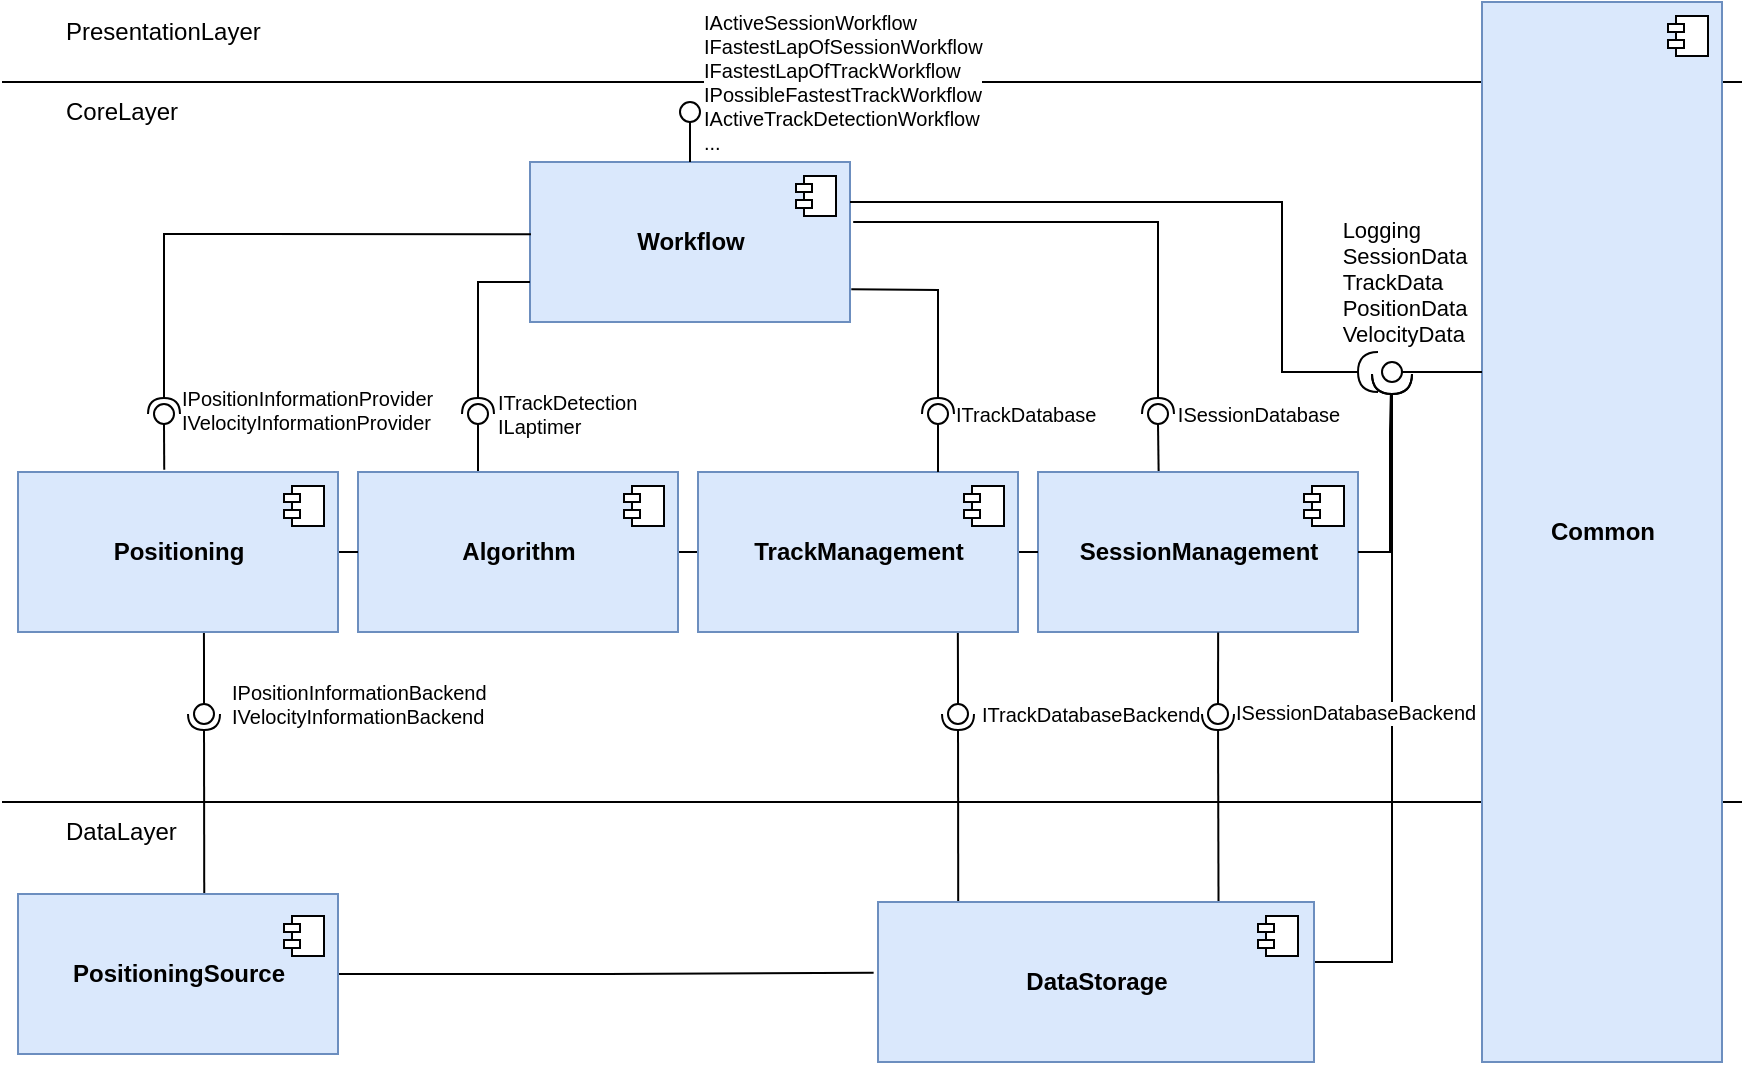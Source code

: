 <mxfile version="16.4.0" type="device"><diagram id="athJ8mwjj7PA7Kl8kWIN" name="Page-1"><mxGraphModel dx="2234" dy="838" grid="1" gridSize="10" guides="1" tooltips="1" connect="1" arrows="1" fold="1" page="1" pageScale="1" pageWidth="850" pageHeight="1100" math="0" shadow="0"><root><mxCell id="0"/><mxCell id="1" parent="0"/><mxCell id="EDs-BTN5q0Q70wiCYz1b-10" style="edgeStyle=orthogonalEdgeStyle;rounded=0;orthogonalLoop=1;jettySize=auto;html=1;endArrow=none;endFill=0;startArrow=none;" edge="1" parent="1" source="EDs-BTN5q0Q70wiCYz1b-18"><mxGeometry relative="1" as="geometry"><mxPoint x="636" y="490" as="targetPoint"/><Array as="points"><mxPoint x="675" y="490"/><mxPoint x="636" y="490"/></Array></mxGeometry></mxCell><mxCell id="EDs-BTN5q0Q70wiCYz1b-3" value="" style="endArrow=none;html=1;rounded=0;" edge="1" parent="1"><mxGeometry width="50" height="50" relative="1" as="geometry"><mxPoint x="-20" y="50" as="sourcePoint"/><mxPoint x="850" y="50" as="targetPoint"/></mxGeometry></mxCell><mxCell id="kEKHqbVq3o5t-LthT2aJ-53" value="" style="rounded=0;orthogonalLoop=1;jettySize=auto;html=1;endArrow=none;endFill=0;sketch=0;sourcePerimeterSpacing=0;targetPerimeterSpacing=0;fontSize=10;exitX=0.377;exitY=-0.002;exitDx=0;exitDy=0;exitPerimeter=0;" parent="1" source="6ci1dz0SeJEJY5E0DbIN-6" target="kEKHqbVq3o5t-LthT2aJ-55" edge="1"><mxGeometry relative="1" as="geometry"><mxPoint x="573" y="205" as="sourcePoint"/></mxGeometry></mxCell><mxCell id="kEKHqbVq3o5t-LthT2aJ-57" value="&lt;div style=&quot;text-align: left&quot;&gt;ISessionDatabase&lt;/div&gt;" style="edgeLabel;html=1;align=center;verticalAlign=middle;resizable=0;points=[];fontSize=10;" parent="kEKHqbVq3o5t-LthT2aJ-53" vertex="1" connectable="0"><mxGeometry x="-0.64" relative="1" as="geometry"><mxPoint x="49" y="-25" as="offset"/></mxGeometry></mxCell><mxCell id="kEKHqbVq3o5t-LthT2aJ-41" value="" style="rounded=0;orthogonalLoop=1;jettySize=auto;html=1;endArrow=none;endFill=0;sketch=0;sourcePerimeterSpacing=0;targetPerimeterSpacing=0;fontSize=10;exitX=0.375;exitY=-0.001;exitDx=0;exitDy=0;exitPerimeter=0;" parent="1" source="6ci1dz0SeJEJY5E0DbIN-8" target="kEKHqbVq3o5t-LthT2aJ-43" edge="1"><mxGeometry relative="1" as="geometry"><mxPoint x="263" y="195" as="sourcePoint"/></mxGeometry></mxCell><mxCell id="kEKHqbVq3o5t-LthT2aJ-44" value="ITrackDetection&lt;br&gt;ILaptimer" style="edgeLabel;html=1;align=left;verticalAlign=middle;resizable=0;points=[];fontSize=10;" parent="kEKHqbVq3o5t-LthT2aJ-41" vertex="1" connectable="0"><mxGeometry x="-0.487" relative="1" as="geometry"><mxPoint x="8" y="-23" as="offset"/></mxGeometry></mxCell><mxCell id="EDs-BTN5q0Q70wiCYz1b-17" style="edgeStyle=orthogonalEdgeStyle;rounded=0;orthogonalLoop=1;jettySize=auto;html=1;exitX=1;exitY=0.5;exitDx=0;exitDy=0;endArrow=none;endFill=0;" edge="1" parent="1" source="6ci1dz0SeJEJY5E0DbIN-6"><mxGeometry relative="1" as="geometry"><mxPoint x="670" y="285" as="targetPoint"/></mxGeometry></mxCell><mxCell id="6ci1dz0SeJEJY5E0DbIN-6" value="&lt;b&gt;SessionManagement&lt;/b&gt;" style="html=1;dropTarget=0;fillColor=#dae8fc;strokeColor=#6c8ebf;" parent="1" vertex="1"><mxGeometry x="498" y="245" width="160" height="80" as="geometry"/></mxCell><mxCell id="6ci1dz0SeJEJY5E0DbIN-7" value="" style="shape=module;jettyWidth=8;jettyHeight=4;" parent="6ci1dz0SeJEJY5E0DbIN-6" vertex="1"><mxGeometry x="1" width="20" height="20" relative="1" as="geometry"><mxPoint x="-27" y="7" as="offset"/></mxGeometry></mxCell><mxCell id="6ci1dz0SeJEJY5E0DbIN-42" value="" style="rounded=0;orthogonalLoop=1;jettySize=auto;html=1;endArrow=none;endFill=0;sketch=0;sourcePerimeterSpacing=0;targetPerimeterSpacing=0;fontSize=8;exitX=0.812;exitY=0.993;exitDx=0;exitDy=0;exitPerimeter=0;" parent="1" source="6ci1dz0SeJEJY5E0DbIN-40" target="6ci1dz0SeJEJY5E0DbIN-44" edge="1"><mxGeometry relative="1" as="geometry"><mxPoint x="438" y="315" as="sourcePoint"/><Array as="points"><mxPoint x="458" y="350"/></Array></mxGeometry></mxCell><mxCell id="6ci1dz0SeJEJY5E0DbIN-45" value="ITrackDatabaseBackend" style="edgeLabel;html=1;align=left;verticalAlign=middle;resizable=0;points=[];fontSize=10;" parent="6ci1dz0SeJEJY5E0DbIN-42" vertex="1" connectable="0"><mxGeometry x="0.039" y="2" relative="1" as="geometry"><mxPoint x="8" y="22" as="offset"/></mxGeometry></mxCell><mxCell id="6ci1dz0SeJEJY5E0DbIN-27" value="" style="rounded=0;orthogonalLoop=1;jettySize=auto;html=1;endArrow=halfCircle;endFill=0;entryX=0.5;entryY=0.5;endSize=6;strokeWidth=1;sketch=0;fontSize=8;exitX=0.582;exitY=0;exitDx=0;exitDy=0;exitPerimeter=0;" parent="1" source="6ci1dz0SeJEJY5E0DbIN-20" target="6ci1dz0SeJEJY5E0DbIN-28" edge="1"><mxGeometry relative="1" as="geometry"><mxPoint x="81" y="402" as="sourcePoint"/></mxGeometry></mxCell><mxCell id="6ci1dz0SeJEJY5E0DbIN-43" value="" style="rounded=0;orthogonalLoop=1;jettySize=auto;html=1;endArrow=halfCircle;endFill=0;entryX=0.5;entryY=0.5;endSize=6;strokeWidth=1;sketch=0;fontSize=8;exitX=0.184;exitY=-0.001;exitDx=0;exitDy=0;exitPerimeter=0;" parent="1" source="6ci1dz0SeJEJY5E0DbIN-18" target="6ci1dz0SeJEJY5E0DbIN-44" edge="1"><mxGeometry relative="1" as="geometry"><mxPoint x="478" y="316" as="sourcePoint"/></mxGeometry></mxCell><mxCell id="6ci1dz0SeJEJY5E0DbIN-62" value="" style="rounded=0;orthogonalLoop=1;jettySize=auto;html=1;endArrow=halfCircle;endFill=0;entryX=0.5;entryY=0.5;endSize=6;strokeWidth=1;sketch=0;fontSize=8;exitX=0.781;exitY=0.006;exitDx=0;exitDy=0;exitPerimeter=0;" parent="1" source="6ci1dz0SeJEJY5E0DbIN-18" target="6ci1dz0SeJEJY5E0DbIN-63" edge="1"><mxGeometry relative="1" as="geometry"><mxPoint x="584.082" y="404.44" as="sourcePoint"/></mxGeometry></mxCell><mxCell id="6ci1dz0SeJEJY5E0DbIN-3" value="PresentationLayer" style="text;html=1;strokeColor=none;fillColor=none;align=left;verticalAlign=middle;whiteSpace=wrap;rounded=0;" parent="1" vertex="1"><mxGeometry x="10" y="10" width="130" height="30" as="geometry"/></mxCell><mxCell id="6ci1dz0SeJEJY5E0DbIN-4" value="CoreLayer" style="text;html=1;strokeColor=none;fillColor=none;align=left;verticalAlign=middle;whiteSpace=wrap;rounded=0;" parent="1" vertex="1"><mxGeometry x="10" y="50" width="110" height="30" as="geometry"/></mxCell><mxCell id="6ci1dz0SeJEJY5E0DbIN-5" value="" style="endArrow=none;html=1;rounded=0;" parent="1" edge="1"><mxGeometry width="50" height="50" relative="1" as="geometry"><mxPoint x="-20" y="410" as="sourcePoint"/><mxPoint x="850.0" y="410" as="targetPoint"/></mxGeometry></mxCell><mxCell id="EDs-BTN5q0Q70wiCYz1b-15" style="edgeStyle=orthogonalEdgeStyle;rounded=0;orthogonalLoop=1;jettySize=auto;html=1;exitX=1;exitY=0.5;exitDx=0;exitDy=0;entryX=0;entryY=0.5;entryDx=0;entryDy=0;endArrow=none;endFill=0;" edge="1" parent="1" source="6ci1dz0SeJEJY5E0DbIN-8" target="6ci1dz0SeJEJY5E0DbIN-40"><mxGeometry relative="1" as="geometry"/></mxCell><mxCell id="6ci1dz0SeJEJY5E0DbIN-8" value="&lt;b&gt;Algorithm&lt;/b&gt;" style="html=1;dropTarget=0;fillColor=#dae8fc;strokeColor=#6c8ebf;" parent="1" vertex="1"><mxGeometry x="158" y="245" width="160" height="80" as="geometry"/></mxCell><mxCell id="6ci1dz0SeJEJY5E0DbIN-9" value="" style="shape=module;jettyWidth=8;jettyHeight=4;" parent="6ci1dz0SeJEJY5E0DbIN-8" vertex="1"><mxGeometry x="1" width="20" height="20" relative="1" as="geometry"><mxPoint x="-27" y="7" as="offset"/></mxGeometry></mxCell><mxCell id="6ci1dz0SeJEJY5E0DbIN-17" value="DataLayer" style="text;html=1;strokeColor=none;fillColor=none;align=left;verticalAlign=middle;whiteSpace=wrap;rounded=0;" parent="1" vertex="1"><mxGeometry x="10" y="410" width="110" height="30" as="geometry"/></mxCell><mxCell id="6ci1dz0SeJEJY5E0DbIN-18" value="&lt;b&gt;DataStorage&lt;/b&gt;" style="html=1;dropTarget=0;fillColor=#dae8fc;strokeColor=#6c8ebf;" parent="1" vertex="1"><mxGeometry x="418" y="460" width="218" height="80" as="geometry"/></mxCell><mxCell id="6ci1dz0SeJEJY5E0DbIN-19" value="" style="shape=module;jettyWidth=8;jettyHeight=4;" parent="6ci1dz0SeJEJY5E0DbIN-18" vertex="1"><mxGeometry x="1" width="20" height="20" relative="1" as="geometry"><mxPoint x="-28" y="7" as="offset"/></mxGeometry></mxCell><mxCell id="EDs-BTN5q0Q70wiCYz1b-20" style="edgeStyle=orthogonalEdgeStyle;rounded=0;orthogonalLoop=1;jettySize=auto;html=1;entryX=-0.01;entryY=0.442;entryDx=0;entryDy=0;entryPerimeter=0;endArrow=none;endFill=0;" edge="1" parent="1" source="6ci1dz0SeJEJY5E0DbIN-20" target="6ci1dz0SeJEJY5E0DbIN-18"><mxGeometry relative="1" as="geometry"/></mxCell><mxCell id="6ci1dz0SeJEJY5E0DbIN-20" value="&lt;b&gt;PositioningSource&lt;/b&gt;" style="html=1;dropTarget=0;fillColor=#dae8fc;strokeColor=#6c8ebf;" parent="1" vertex="1"><mxGeometry x="-12" y="456" width="160" height="80" as="geometry"/></mxCell><mxCell id="6ci1dz0SeJEJY5E0DbIN-21" value="" style="shape=module;jettyWidth=8;jettyHeight=4;" parent="6ci1dz0SeJEJY5E0DbIN-20" vertex="1"><mxGeometry x="1" width="20" height="20" relative="1" as="geometry"><mxPoint x="-27" y="11" as="offset"/></mxGeometry></mxCell><mxCell id="6ci1dz0SeJEJY5E0DbIN-26" value="" style="rounded=0;orthogonalLoop=1;jettySize=auto;html=1;endArrow=none;endFill=0;sketch=0;sourcePerimeterSpacing=0;targetPerimeterSpacing=0;fontSize=8;exitX=0.581;exitY=1.001;exitDx=0;exitDy=0;exitPerimeter=0;" parent="1" source="XClhoPefw29qEHTUujLp-1" target="6ci1dz0SeJEJY5E0DbIN-28" edge="1"><mxGeometry relative="1" as="geometry"><mxPoint x="81" y="330" as="sourcePoint"/><Array as="points"><mxPoint x="81" y="337"/></Array></mxGeometry></mxCell><mxCell id="6ci1dz0SeJEJY5E0DbIN-29" value="IPositionInformationBackend&lt;br&gt;&lt;span&gt;IVelocityInformationBackend&lt;br&gt;&lt;/span&gt;" style="edgeLabel;html=1;align=left;verticalAlign=middle;resizable=0;points=[];fontSize=10;" parent="6ci1dz0SeJEJY5E0DbIN-26" vertex="1" connectable="0"><mxGeometry x="0.76" relative="1" as="geometry"><mxPoint x="12" y="4" as="offset"/></mxGeometry></mxCell><mxCell id="6ci1dz0SeJEJY5E0DbIN-28" value="" style="ellipse;whiteSpace=wrap;html=1;align=center;aspect=fixed;resizable=0;points=[];outlineConnect=0;sketch=0;fontSize=8;" parent="1" vertex="1"><mxGeometry x="76" y="361" width="10" height="10" as="geometry"/></mxCell><mxCell id="EDs-BTN5q0Q70wiCYz1b-16" style="edgeStyle=orthogonalEdgeStyle;rounded=0;orthogonalLoop=1;jettySize=auto;html=1;exitX=1;exitY=0.5;exitDx=0;exitDy=0;entryX=0;entryY=0.5;entryDx=0;entryDy=0;endArrow=none;endFill=0;" edge="1" parent="1" source="6ci1dz0SeJEJY5E0DbIN-40" target="6ci1dz0SeJEJY5E0DbIN-6"><mxGeometry relative="1" as="geometry"/></mxCell><mxCell id="6ci1dz0SeJEJY5E0DbIN-40" value="&lt;b&gt;TrackManagement&lt;/b&gt;" style="html=1;dropTarget=0;fillColor=#dae8fc;strokeColor=#6c8ebf;" parent="1" vertex="1"><mxGeometry x="328" y="245" width="160" height="80" as="geometry"/></mxCell><mxCell id="6ci1dz0SeJEJY5E0DbIN-41" value="" style="shape=module;jettyWidth=8;jettyHeight=4;" parent="6ci1dz0SeJEJY5E0DbIN-40" vertex="1"><mxGeometry x="1" width="20" height="20" relative="1" as="geometry"><mxPoint x="-27" y="7" as="offset"/></mxGeometry></mxCell><mxCell id="6ci1dz0SeJEJY5E0DbIN-44" value="" style="ellipse;whiteSpace=wrap;html=1;align=center;aspect=fixed;resizable=0;points=[];outlineConnect=0;sketch=0;fontSize=8;" parent="1" vertex="1"><mxGeometry x="453" y="361" width="10" height="10" as="geometry"/></mxCell><mxCell id="EDs-BTN5q0Q70wiCYz1b-14" style="edgeStyle=orthogonalEdgeStyle;rounded=0;orthogonalLoop=1;jettySize=auto;html=1;exitX=1;exitY=0.5;exitDx=0;exitDy=0;entryX=0;entryY=0.5;entryDx=0;entryDy=0;endArrow=none;endFill=0;" edge="1" parent="1" source="XClhoPefw29qEHTUujLp-1" target="6ci1dz0SeJEJY5E0DbIN-8"><mxGeometry relative="1" as="geometry"/></mxCell><mxCell id="XClhoPefw29qEHTUujLp-1" value="&lt;b&gt;Positioning&lt;/b&gt;" style="html=1;dropTarget=0;fillColor=#dae8fc;strokeColor=#6c8ebf;" parent="1" vertex="1"><mxGeometry x="-12" y="245" width="160" height="80" as="geometry"/></mxCell><mxCell id="XClhoPefw29qEHTUujLp-2" value="" style="shape=module;jettyWidth=8;jettyHeight=4;" parent="XClhoPefw29qEHTUujLp-1" vertex="1"><mxGeometry x="1" width="20" height="20" relative="1" as="geometry"><mxPoint x="-27" y="7" as="offset"/></mxGeometry></mxCell><mxCell id="6ci1dz0SeJEJY5E0DbIN-63" value="" style="ellipse;whiteSpace=wrap;html=1;align=center;aspect=fixed;resizable=0;points=[];outlineConnect=0;sketch=0;fontSize=8;" parent="1" vertex="1"><mxGeometry x="583" y="361" width="10" height="10" as="geometry"/></mxCell><mxCell id="kEKHqbVq3o5t-LthT2aJ-14" value="" style="rounded=0;orthogonalLoop=1;jettySize=auto;html=1;endArrow=none;endFill=0;sketch=0;sourcePerimeterSpacing=0;fontSize=8;exitX=0.563;exitY=1.003;exitDx=0;exitDy=0;exitPerimeter=0;" parent="1" source="6ci1dz0SeJEJY5E0DbIN-6" target="6ci1dz0SeJEJY5E0DbIN-63" edge="1"><mxGeometry relative="1" as="geometry"><mxPoint x="603" y="345" as="sourcePoint"/><mxPoint x="583.92" y="345" as="targetPoint"/><Array as="points"/></mxGeometry></mxCell><mxCell id="kEKHqbVq3o5t-LthT2aJ-16" value="ISessionDatabaseBackend" style="edgeLabel;html=1;align=left;verticalAlign=middle;resizable=0;points=[];fontSize=10;" parent="kEKHqbVq3o5t-LthT2aJ-14" vertex="1" connectable="0"><mxGeometry x="-0.288" relative="1" as="geometry"><mxPoint x="7" y="27" as="offset"/></mxGeometry></mxCell><mxCell id="kEKHqbVq3o5t-LthT2aJ-24" value="&lt;b&gt;Workflow&lt;/b&gt;" style="html=1;dropTarget=0;fillColor=#dae8fc;strokeColor=#6c8ebf;" parent="1" vertex="1"><mxGeometry x="244" y="90" width="160" height="80" as="geometry"/></mxCell><mxCell id="kEKHqbVq3o5t-LthT2aJ-25" value="" style="shape=module;jettyWidth=8;jettyHeight=4;" parent="kEKHqbVq3o5t-LthT2aJ-24" vertex="1"><mxGeometry x="1" width="20" height="20" relative="1" as="geometry"><mxPoint x="-27" y="7" as="offset"/></mxGeometry></mxCell><mxCell id="kEKHqbVq3o5t-LthT2aJ-34" value="" style="rounded=0;orthogonalLoop=1;jettySize=auto;html=1;endArrow=none;endFill=0;sketch=0;sourcePerimeterSpacing=0;targetPerimeterSpacing=0;fontSize=10;exitX=0.457;exitY=-0.014;exitDx=0;exitDy=0;exitPerimeter=0;" parent="1" source="XClhoPefw29qEHTUujLp-1" target="kEKHqbVq3o5t-LthT2aJ-36" edge="1"><mxGeometry relative="1" as="geometry"><mxPoint x="66" y="205" as="sourcePoint"/></mxGeometry></mxCell><mxCell id="kEKHqbVq3o5t-LthT2aJ-37" value="IPositionInformationProvider&lt;br&gt;IVelocityInformationProvider" style="edgeLabel;html=1;align=left;verticalAlign=middle;resizable=0;points=[];fontSize=10;" parent="kEKHqbVq3o5t-LthT2aJ-34" vertex="1" connectable="0"><mxGeometry x="-0.292" relative="1" as="geometry"><mxPoint x="7" y="-22" as="offset"/></mxGeometry></mxCell><mxCell id="kEKHqbVq3o5t-LthT2aJ-35" value="" style="rounded=0;orthogonalLoop=1;jettySize=auto;html=1;endArrow=halfCircle;endFill=0;entryX=0.5;entryY=0.5;endSize=6;strokeWidth=1;sketch=0;fontSize=10;exitX=0.003;exitY=0.451;exitDx=0;exitDy=0;exitPerimeter=0;" parent="1" source="kEKHqbVq3o5t-LthT2aJ-24" target="kEKHqbVq3o5t-LthT2aJ-36" edge="1"><mxGeometry relative="1" as="geometry"><mxPoint x="106" y="205" as="sourcePoint"/><Array as="points"><mxPoint x="61" y="126"/></Array></mxGeometry></mxCell><mxCell id="kEKHqbVq3o5t-LthT2aJ-36" value="" style="ellipse;whiteSpace=wrap;html=1;align=center;aspect=fixed;resizable=0;points=[];outlineConnect=0;sketch=0;fontSize=10;" parent="1" vertex="1"><mxGeometry x="56" y="211" width="10" height="10" as="geometry"/></mxCell><mxCell id="kEKHqbVq3o5t-LthT2aJ-42" value="" style="rounded=0;orthogonalLoop=1;jettySize=auto;html=1;endArrow=halfCircle;endFill=0;entryX=0.5;entryY=0.5;endSize=6;strokeWidth=1;sketch=0;fontSize=10;exitX=0;exitY=0.75;exitDx=0;exitDy=0;" parent="1" source="kEKHqbVq3o5t-LthT2aJ-24" target="kEKHqbVq3o5t-LthT2aJ-43" edge="1"><mxGeometry relative="1" as="geometry"><mxPoint x="303" y="195" as="sourcePoint"/><Array as="points"><mxPoint x="218" y="150"/></Array></mxGeometry></mxCell><mxCell id="kEKHqbVq3o5t-LthT2aJ-43" value="" style="ellipse;whiteSpace=wrap;html=1;align=center;aspect=fixed;resizable=0;points=[];outlineConnect=0;sketch=0;fontSize=10;" parent="1" vertex="1"><mxGeometry x="213" y="211" width="10" height="10" as="geometry"/></mxCell><mxCell id="kEKHqbVq3o5t-LthT2aJ-45" value="" style="rounded=0;orthogonalLoop=1;jettySize=auto;html=1;endArrow=none;endFill=0;sketch=0;sourcePerimeterSpacing=0;targetPerimeterSpacing=0;fontSize=10;exitX=0.5;exitY=0;exitDx=0;exitDy=0;" parent="1" source="kEKHqbVq3o5t-LthT2aJ-24" target="kEKHqbVq3o5t-LthT2aJ-47" edge="1"><mxGeometry relative="1" as="geometry"><mxPoint x="374" y="65" as="sourcePoint"/></mxGeometry></mxCell><mxCell id="kEKHqbVq3o5t-LthT2aJ-48" value="IActiveSessionWorkflow&lt;br&gt;&lt;div&gt;IFastestLapOfSessionWorkflow&lt;/div&gt;&lt;div&gt;IFastestLapOfTrackWorkflow&lt;/div&gt;&lt;div&gt;IPossibleFastestTrackWorkflow&lt;/div&gt;&lt;div&gt;IActiveTrackDetectionWorkflow&lt;/div&gt;&lt;div&gt;...&lt;/div&gt;" style="edgeLabel;html=1;align=left;verticalAlign=middle;resizable=0;points=[];fontSize=10;" parent="kEKHqbVq3o5t-LthT2aJ-45" vertex="1" connectable="0"><mxGeometry x="-0.482" relative="1" as="geometry"><mxPoint x="5" y="-35" as="offset"/></mxGeometry></mxCell><mxCell id="kEKHqbVq3o5t-LthT2aJ-47" value="" style="ellipse;whiteSpace=wrap;html=1;align=center;aspect=fixed;resizable=0;points=[];outlineConnect=0;sketch=0;fontSize=10;" parent="1" vertex="1"><mxGeometry x="319" y="60" width="10" height="10" as="geometry"/></mxCell><mxCell id="kEKHqbVq3o5t-LthT2aJ-49" value="" style="rounded=0;orthogonalLoop=1;jettySize=auto;html=1;endArrow=none;endFill=0;sketch=0;sourcePerimeterSpacing=0;targetPerimeterSpacing=0;fontSize=10;exitX=0.75;exitY=0;exitDx=0;exitDy=0;" parent="1" source="6ci1dz0SeJEJY5E0DbIN-40" target="kEKHqbVq3o5t-LthT2aJ-51" edge="1"><mxGeometry relative="1" as="geometry"><mxPoint x="448" y="185" as="sourcePoint"/></mxGeometry></mxCell><mxCell id="kEKHqbVq3o5t-LthT2aJ-52" value="ITrackDatabase" style="edgeLabel;html=1;align=left;verticalAlign=middle;resizable=0;points=[];fontSize=10;" parent="kEKHqbVq3o5t-LthT2aJ-49" vertex="1" connectable="0"><mxGeometry x="-0.417" y="1" relative="1" as="geometry"><mxPoint x="8" y="-22" as="offset"/></mxGeometry></mxCell><mxCell id="kEKHqbVq3o5t-LthT2aJ-50" value="" style="rounded=0;orthogonalLoop=1;jettySize=auto;html=1;endArrow=halfCircle;endFill=0;entryX=0.5;entryY=0.5;endSize=6;strokeWidth=1;sketch=0;fontSize=10;exitX=1.004;exitY=0.796;exitDx=0;exitDy=0;exitPerimeter=0;" parent="1" source="kEKHqbVq3o5t-LthT2aJ-24" target="kEKHqbVq3o5t-LthT2aJ-51" edge="1"><mxGeometry relative="1" as="geometry"><mxPoint x="488" y="185" as="sourcePoint"/><Array as="points"><mxPoint x="448" y="154"/></Array></mxGeometry></mxCell><mxCell id="kEKHqbVq3o5t-LthT2aJ-51" value="" style="ellipse;whiteSpace=wrap;html=1;align=center;aspect=fixed;resizable=0;points=[];outlineConnect=0;sketch=0;fontSize=10;" parent="1" vertex="1"><mxGeometry x="443" y="211" width="10" height="10" as="geometry"/></mxCell><mxCell id="kEKHqbVq3o5t-LthT2aJ-54" value="" style="rounded=0;orthogonalLoop=1;jettySize=auto;html=1;endArrow=halfCircle;endFill=0;entryX=0.5;entryY=0.5;endSize=6;strokeWidth=1;sketch=0;fontSize=10;exitX=1.01;exitY=0.375;exitDx=0;exitDy=0;exitPerimeter=0;" parent="1" source="kEKHqbVq3o5t-LthT2aJ-24" target="kEKHqbVq3o5t-LthT2aJ-55" edge="1"><mxGeometry relative="1" as="geometry"><mxPoint x="613" y="205" as="sourcePoint"/><Array as="points"><mxPoint x="558" y="120"/></Array></mxGeometry></mxCell><mxCell id="kEKHqbVq3o5t-LthT2aJ-55" value="" style="ellipse;whiteSpace=wrap;html=1;align=center;aspect=fixed;resizable=0;points=[];outlineConnect=0;sketch=0;fontSize=10;" parent="1" vertex="1"><mxGeometry x="553" y="211" width="10" height="10" as="geometry"/></mxCell><mxCell id="EDs-BTN5q0Q70wiCYz1b-1" value="&lt;b&gt;Common&lt;/b&gt;" style="html=1;dropTarget=0;fillColor=#dae8fc;strokeColor=#6c8ebf;" vertex="1" parent="1"><mxGeometry x="720" y="10" width="120" height="530" as="geometry"/></mxCell><mxCell id="EDs-BTN5q0Q70wiCYz1b-2" value="" style="shape=module;jettyWidth=8;jettyHeight=4;" vertex="1" parent="EDs-BTN5q0Q70wiCYz1b-1"><mxGeometry x="1" width="20" height="20" relative="1" as="geometry"><mxPoint x="-27" y="7" as="offset"/></mxGeometry></mxCell><mxCell id="EDs-BTN5q0Q70wiCYz1b-5" value="" style="rounded=0;orthogonalLoop=1;jettySize=auto;html=1;endArrow=none;endFill=0;sketch=0;sourcePerimeterSpacing=0;targetPerimeterSpacing=0;" edge="1" target="EDs-BTN5q0Q70wiCYz1b-7" parent="1"><mxGeometry relative="1" as="geometry"><mxPoint x="720" y="195" as="sourcePoint"/></mxGeometry></mxCell><mxCell id="EDs-BTN5q0Q70wiCYz1b-8" value="&lt;div style=&quot;text-align: left&quot;&gt;Logging&lt;/div&gt;&lt;div style=&quot;text-align: left&quot;&gt;SessionData&lt;/div&gt;&lt;div style=&quot;text-align: left&quot;&gt;TrackData&lt;/div&gt;&lt;div style=&quot;text-align: left&quot;&gt;PositionData&lt;/div&gt;&lt;div style=&quot;text-align: left&quot;&gt;VelocityData&lt;/div&gt;" style="edgeLabel;html=1;align=center;verticalAlign=middle;resizable=0;points=[];" vertex="1" connectable="0" parent="EDs-BTN5q0Q70wiCYz1b-5"><mxGeometry x="-0.42" relative="1" as="geometry"><mxPoint x="-28" y="-45" as="offset"/></mxGeometry></mxCell><mxCell id="EDs-BTN5q0Q70wiCYz1b-7" value="" style="ellipse;whiteSpace=wrap;html=1;align=center;aspect=fixed;resizable=0;points=[];outlineConnect=0;sketch=0;" vertex="1" parent="1"><mxGeometry x="670" y="190" width="10" height="10" as="geometry"/></mxCell><mxCell id="EDs-BTN5q0Q70wiCYz1b-9" value="" style="shape=requiredInterface;html=1;verticalLabelPosition=bottom;sketch=0;rotation=90;" vertex="1" parent="1"><mxGeometry x="670" y="191" width="10" height="20" as="geometry"/></mxCell><mxCell id="EDs-BTN5q0Q70wiCYz1b-13" style="edgeStyle=orthogonalEdgeStyle;rounded=0;orthogonalLoop=1;jettySize=auto;html=1;entryX=1;entryY=0.25;entryDx=0;entryDy=0;endArrow=none;endFill=0;" edge="1" parent="1" source="EDs-BTN5q0Q70wiCYz1b-12" target="kEKHqbVq3o5t-LthT2aJ-24"><mxGeometry relative="1" as="geometry"><Array as="points"><mxPoint x="620" y="195"/><mxPoint x="620" y="110"/></Array></mxGeometry></mxCell><mxCell id="EDs-BTN5q0Q70wiCYz1b-12" value="" style="shape=requiredInterface;html=1;verticalLabelPosition=bottom;sketch=0;rotation=-180;" vertex="1" parent="1"><mxGeometry x="658" y="185" width="10" height="20" as="geometry"/></mxCell><mxCell id="EDs-BTN5q0Q70wiCYz1b-18" value="" style="shape=requiredInterface;html=1;verticalLabelPosition=bottom;sketch=0;rotation=90;" vertex="1" parent="1"><mxGeometry x="670" y="191" width="10" height="20" as="geometry"/></mxCell><mxCell id="EDs-BTN5q0Q70wiCYz1b-19" value="" style="edgeStyle=orthogonalEdgeStyle;rounded=0;orthogonalLoop=1;jettySize=auto;html=1;entryX=1.002;entryY=0.529;entryDx=0;entryDy=0;entryPerimeter=0;endArrow=none;endFill=0;exitX=1;exitY=0.5;exitDx=0;exitDy=0;" edge="1" parent="1" source="6ci1dz0SeJEJY5E0DbIN-6" target="EDs-BTN5q0Q70wiCYz1b-18"><mxGeometry relative="1" as="geometry"><mxPoint x="636.436" y="502.32" as="targetPoint"/><mxPoint x="675" y="206" as="sourcePoint"/><Array as="points"><mxPoint x="674" y="285"/><mxPoint x="674" y="225"/><mxPoint x="674" y="225"/></Array></mxGeometry></mxCell></root></mxGraphModel></diagram></mxfile>
